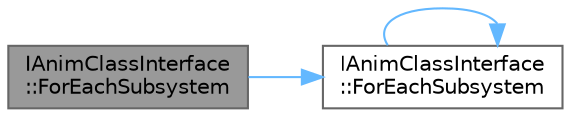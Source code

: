 digraph "IAnimClassInterface::ForEachSubsystem"
{
 // INTERACTIVE_SVG=YES
 // LATEX_PDF_SIZE
  bgcolor="transparent";
  edge [fontname=Helvetica,fontsize=10,labelfontname=Helvetica,labelfontsize=10];
  node [fontname=Helvetica,fontsize=10,shape=box,height=0.2,width=0.4];
  rankdir="LR";
  Node1 [id="Node000001",label="IAnimClassInterface\l::ForEachSubsystem",height=0.2,width=0.4,color="gray40", fillcolor="grey60", style="filled", fontcolor="black",tooltip=" "];
  Node1 -> Node2 [id="edge1_Node000001_Node000002",color="steelblue1",style="solid",tooltip=" "];
  Node2 [id="Node000002",label="IAnimClassInterface\l::ForEachSubsystem",height=0.2,width=0.4,color="grey40", fillcolor="white", style="filled",URL="$de/d23/classIAnimClassInterface.html#a109caf7343eb6891540e313fb9598585",tooltip=" "];
  Node2 -> Node2 [id="edge2_Node000002_Node000002",color="steelblue1",style="solid",tooltip=" "];
}
